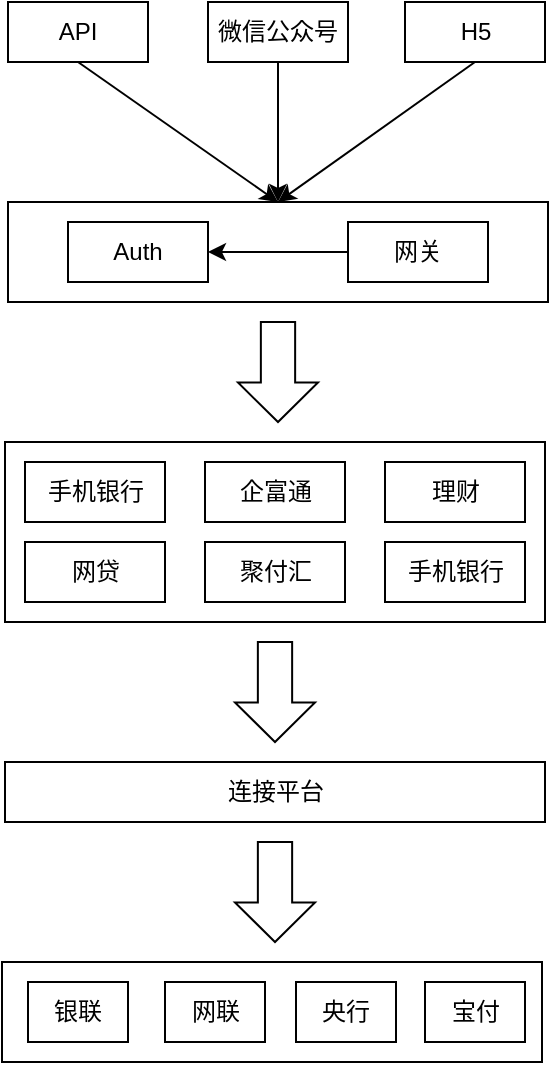 <mxfile version="13.10.9" type="github">
  <diagram id="prtHgNgQTEPvFCAcTncT" name="Page-1">
    <mxGraphModel dx="946" dy="572" grid="1" gridSize="10" guides="1" tooltips="1" connect="1" arrows="1" fold="1" page="1" pageScale="1" pageWidth="827" pageHeight="1169" math="0" shadow="0">
      <root>
        <mxCell id="0" />
        <mxCell id="1" parent="0" />
        <mxCell id="Y9chQp7BpnF_pKb0OjWG-13" style="edgeStyle=none;rounded=0;orthogonalLoop=1;jettySize=auto;html=1;exitX=0.5;exitY=1;exitDx=0;exitDy=0;entryX=0.5;entryY=0;entryDx=0;entryDy=0;startArrow=none;startFill=0;endArrow=classic;endFill=1;targetPerimeterSpacing=0;" edge="1" parent="1" source="Y9chQp7BpnF_pKb0OjWG-1" target="Y9chQp7BpnF_pKb0OjWG-4">
          <mxGeometry relative="1" as="geometry" />
        </mxCell>
        <mxCell id="Y9chQp7BpnF_pKb0OjWG-1" value="微信公众号" style="rounded=0;whiteSpace=wrap;html=1;" vertex="1" parent="1">
          <mxGeometry x="370" y="90" width="70" height="30" as="geometry" />
        </mxCell>
        <mxCell id="Y9chQp7BpnF_pKb0OjWG-12" style="rounded=0;orthogonalLoop=1;jettySize=auto;html=1;exitX=0.5;exitY=1;exitDx=0;exitDy=0;entryX=0.5;entryY=0;entryDx=0;entryDy=0;startArrow=none;startFill=0;endArrow=classic;endFill=1;targetPerimeterSpacing=0;" edge="1" parent="1" source="Y9chQp7BpnF_pKb0OjWG-2" target="Y9chQp7BpnF_pKb0OjWG-4">
          <mxGeometry relative="1" as="geometry" />
        </mxCell>
        <mxCell id="Y9chQp7BpnF_pKb0OjWG-2" value="API" style="rounded=0;whiteSpace=wrap;html=1;" vertex="1" parent="1">
          <mxGeometry x="270" y="90" width="70" height="30" as="geometry" />
        </mxCell>
        <mxCell id="Y9chQp7BpnF_pKb0OjWG-14" style="edgeStyle=none;rounded=0;orthogonalLoop=1;jettySize=auto;html=1;exitX=0.5;exitY=1;exitDx=0;exitDy=0;entryX=0.5;entryY=0;entryDx=0;entryDy=0;startArrow=none;startFill=0;endArrow=classic;endFill=1;targetPerimeterSpacing=0;" edge="1" parent="1" source="Y9chQp7BpnF_pKb0OjWG-3" target="Y9chQp7BpnF_pKb0OjWG-4">
          <mxGeometry relative="1" as="geometry" />
        </mxCell>
        <mxCell id="Y9chQp7BpnF_pKb0OjWG-3" value="H5" style="rounded=0;whiteSpace=wrap;html=1;" vertex="1" parent="1">
          <mxGeometry x="468.5" y="90" width="70" height="30" as="geometry" />
        </mxCell>
        <mxCell id="Y9chQp7BpnF_pKb0OjWG-4" value="" style="rounded=0;whiteSpace=wrap;html=1;fillColor=none;" vertex="1" parent="1">
          <mxGeometry x="270" y="190" width="270" height="50" as="geometry" />
        </mxCell>
        <mxCell id="Y9chQp7BpnF_pKb0OjWG-11" style="edgeStyle=orthogonalEdgeStyle;rounded=0;orthogonalLoop=1;jettySize=auto;html=1;exitX=1;exitY=0.5;exitDx=0;exitDy=0;entryX=0;entryY=0.5;entryDx=0;entryDy=0;targetPerimeterSpacing=0;endArrow=none;endFill=0;startArrow=classic;startFill=1;" edge="1" parent="1" source="Y9chQp7BpnF_pKb0OjWG-6" target="Y9chQp7BpnF_pKb0OjWG-7">
          <mxGeometry relative="1" as="geometry">
            <Array as="points">
              <mxPoint x="410" y="215" />
              <mxPoint x="410" y="215" />
            </Array>
          </mxGeometry>
        </mxCell>
        <mxCell id="Y9chQp7BpnF_pKb0OjWG-6" value="Auth" style="rounded=0;whiteSpace=wrap;html=1;" vertex="1" parent="1">
          <mxGeometry x="300" y="200" width="70" height="30" as="geometry" />
        </mxCell>
        <mxCell id="Y9chQp7BpnF_pKb0OjWG-7" value="网关" style="rounded=0;whiteSpace=wrap;html=1;" vertex="1" parent="1">
          <mxGeometry x="440" y="200" width="70" height="30" as="geometry" />
        </mxCell>
        <mxCell id="Y9chQp7BpnF_pKb0OjWG-15" value="" style="shape=mxgraph.arrows.arrow_down;html=1;verticalLabelPosition=bottom;verticalAlign=top;strokeWidth=1;strokeColor=#000000;fillColor=none;" vertex="1" parent="1">
          <mxGeometry x="385" y="250" width="40" height="50" as="geometry" />
        </mxCell>
        <mxCell id="Y9chQp7BpnF_pKb0OjWG-16" value="" style="rounded=0;whiteSpace=wrap;html=1;strokeWidth=1;fillColor=none;" vertex="1" parent="1">
          <mxGeometry x="268.5" y="310" width="270" height="90" as="geometry" />
        </mxCell>
        <mxCell id="Y9chQp7BpnF_pKb0OjWG-17" value="手机银行" style="rounded=0;whiteSpace=wrap;html=1;" vertex="1" parent="1">
          <mxGeometry x="278.5" y="320" width="70" height="30" as="geometry" />
        </mxCell>
        <mxCell id="Y9chQp7BpnF_pKb0OjWG-18" value="企富通" style="rounded=0;whiteSpace=wrap;html=1;" vertex="1" parent="1">
          <mxGeometry x="368.5" y="320" width="70" height="30" as="geometry" />
        </mxCell>
        <mxCell id="Y9chQp7BpnF_pKb0OjWG-19" value="理财" style="rounded=0;whiteSpace=wrap;html=1;" vertex="1" parent="1">
          <mxGeometry x="458.5" y="320" width="70" height="30" as="geometry" />
        </mxCell>
        <mxCell id="Y9chQp7BpnF_pKb0OjWG-20" value="网贷" style="rounded=0;whiteSpace=wrap;html=1;" vertex="1" parent="1">
          <mxGeometry x="278.5" y="360" width="70" height="30" as="geometry" />
        </mxCell>
        <mxCell id="Y9chQp7BpnF_pKb0OjWG-21" value="聚付汇" style="rounded=0;whiteSpace=wrap;html=1;" vertex="1" parent="1">
          <mxGeometry x="368.5" y="360" width="70" height="30" as="geometry" />
        </mxCell>
        <mxCell id="Y9chQp7BpnF_pKb0OjWG-22" value="手机银行" style="rounded=0;whiteSpace=wrap;html=1;" vertex="1" parent="1">
          <mxGeometry x="458.5" y="360" width="70" height="30" as="geometry" />
        </mxCell>
        <mxCell id="Y9chQp7BpnF_pKb0OjWG-23" value="" style="shape=mxgraph.arrows.arrow_down;html=1;verticalLabelPosition=bottom;verticalAlign=top;strokeWidth=1;strokeColor=#000000;fillColor=none;" vertex="1" parent="1">
          <mxGeometry x="383.5" y="410" width="40" height="50" as="geometry" />
        </mxCell>
        <mxCell id="Y9chQp7BpnF_pKb0OjWG-24" value="连接平台" style="rounded=0;whiteSpace=wrap;html=1;strokeWidth=1;fillColor=none;" vertex="1" parent="1">
          <mxGeometry x="268.5" y="470" width="270" height="30" as="geometry" />
        </mxCell>
        <mxCell id="Y9chQp7BpnF_pKb0OjWG-26" value="" style="shape=mxgraph.arrows.arrow_down;html=1;verticalLabelPosition=bottom;verticalAlign=top;strokeWidth=1;strokeColor=#000000;fillColor=none;" vertex="1" parent="1">
          <mxGeometry x="383.5" y="510" width="40" height="50" as="geometry" />
        </mxCell>
        <mxCell id="Y9chQp7BpnF_pKb0OjWG-27" value="银联" style="rounded=0;whiteSpace=wrap;html=1;" vertex="1" parent="1">
          <mxGeometry x="280" y="580" width="50" height="30" as="geometry" />
        </mxCell>
        <mxCell id="Y9chQp7BpnF_pKb0OjWG-28" value="网联" style="rounded=0;whiteSpace=wrap;html=1;" vertex="1" parent="1">
          <mxGeometry x="348.5" y="580" width="50" height="30" as="geometry" />
        </mxCell>
        <mxCell id="Y9chQp7BpnF_pKb0OjWG-29" value="央行" style="rounded=0;whiteSpace=wrap;html=1;" vertex="1" parent="1">
          <mxGeometry x="414" y="580" width="50" height="30" as="geometry" />
        </mxCell>
        <mxCell id="Y9chQp7BpnF_pKb0OjWG-30" value="宝付" style="rounded=0;whiteSpace=wrap;html=1;" vertex="1" parent="1">
          <mxGeometry x="478.5" y="580" width="50" height="30" as="geometry" />
        </mxCell>
        <mxCell id="Y9chQp7BpnF_pKb0OjWG-31" value="" style="rounded=0;whiteSpace=wrap;html=1;strokeWidth=1;fillColor=none;" vertex="1" parent="1">
          <mxGeometry x="267" y="570" width="270" height="50" as="geometry" />
        </mxCell>
        <mxCell id="Y9chQp7BpnF_pKb0OjWG-33" style="edgeStyle=none;rounded=0;orthogonalLoop=1;jettySize=auto;html=1;exitX=0.5;exitY=1;exitDx=0;exitDy=0;startArrow=none;startFill=0;endArrow=classic;endFill=1;targetPerimeterSpacing=0;" edge="1" parent="1" source="Y9chQp7BpnF_pKb0OjWG-27" target="Y9chQp7BpnF_pKb0OjWG-27">
          <mxGeometry relative="1" as="geometry" />
        </mxCell>
      </root>
    </mxGraphModel>
  </diagram>
</mxfile>
